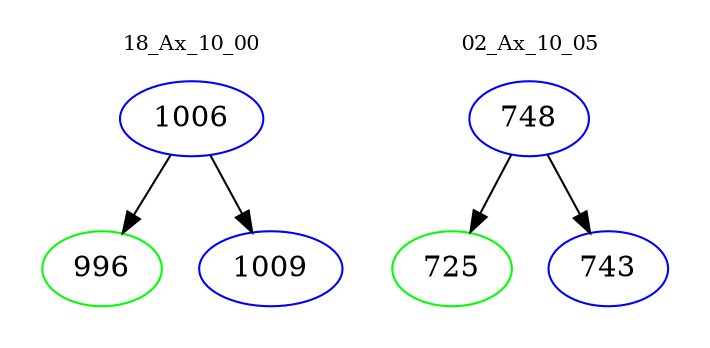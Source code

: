 digraph{
subgraph cluster_0 {
color = white
label = "18_Ax_10_00";
fontsize=10;
T0_1006 [label="1006", color="blue"]
T0_1006 -> T0_996 [color="black"]
T0_996 [label="996", color="green"]
T0_1006 -> T0_1009 [color="black"]
T0_1009 [label="1009", color="blue"]
}
subgraph cluster_1 {
color = white
label = "02_Ax_10_05";
fontsize=10;
T1_748 [label="748", color="blue"]
T1_748 -> T1_725 [color="black"]
T1_725 [label="725", color="green"]
T1_748 -> T1_743 [color="black"]
T1_743 [label="743", color="blue"]
}
}
